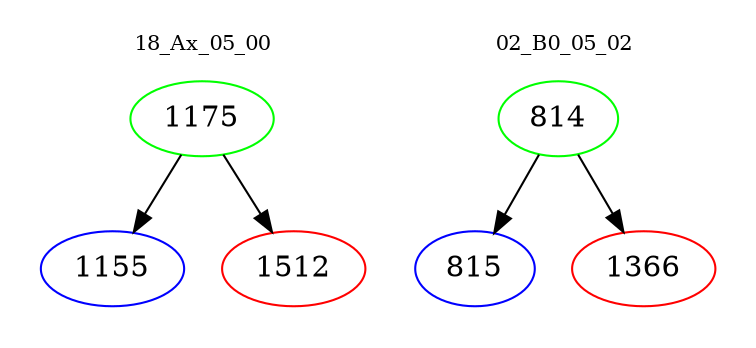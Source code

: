 digraph{
subgraph cluster_0 {
color = white
label = "18_Ax_05_00";
fontsize=10;
T0_1175 [label="1175", color="green"]
T0_1175 -> T0_1155 [color="black"]
T0_1155 [label="1155", color="blue"]
T0_1175 -> T0_1512 [color="black"]
T0_1512 [label="1512", color="red"]
}
subgraph cluster_1 {
color = white
label = "02_B0_05_02";
fontsize=10;
T1_814 [label="814", color="green"]
T1_814 -> T1_815 [color="black"]
T1_815 [label="815", color="blue"]
T1_814 -> T1_1366 [color="black"]
T1_1366 [label="1366", color="red"]
}
}
